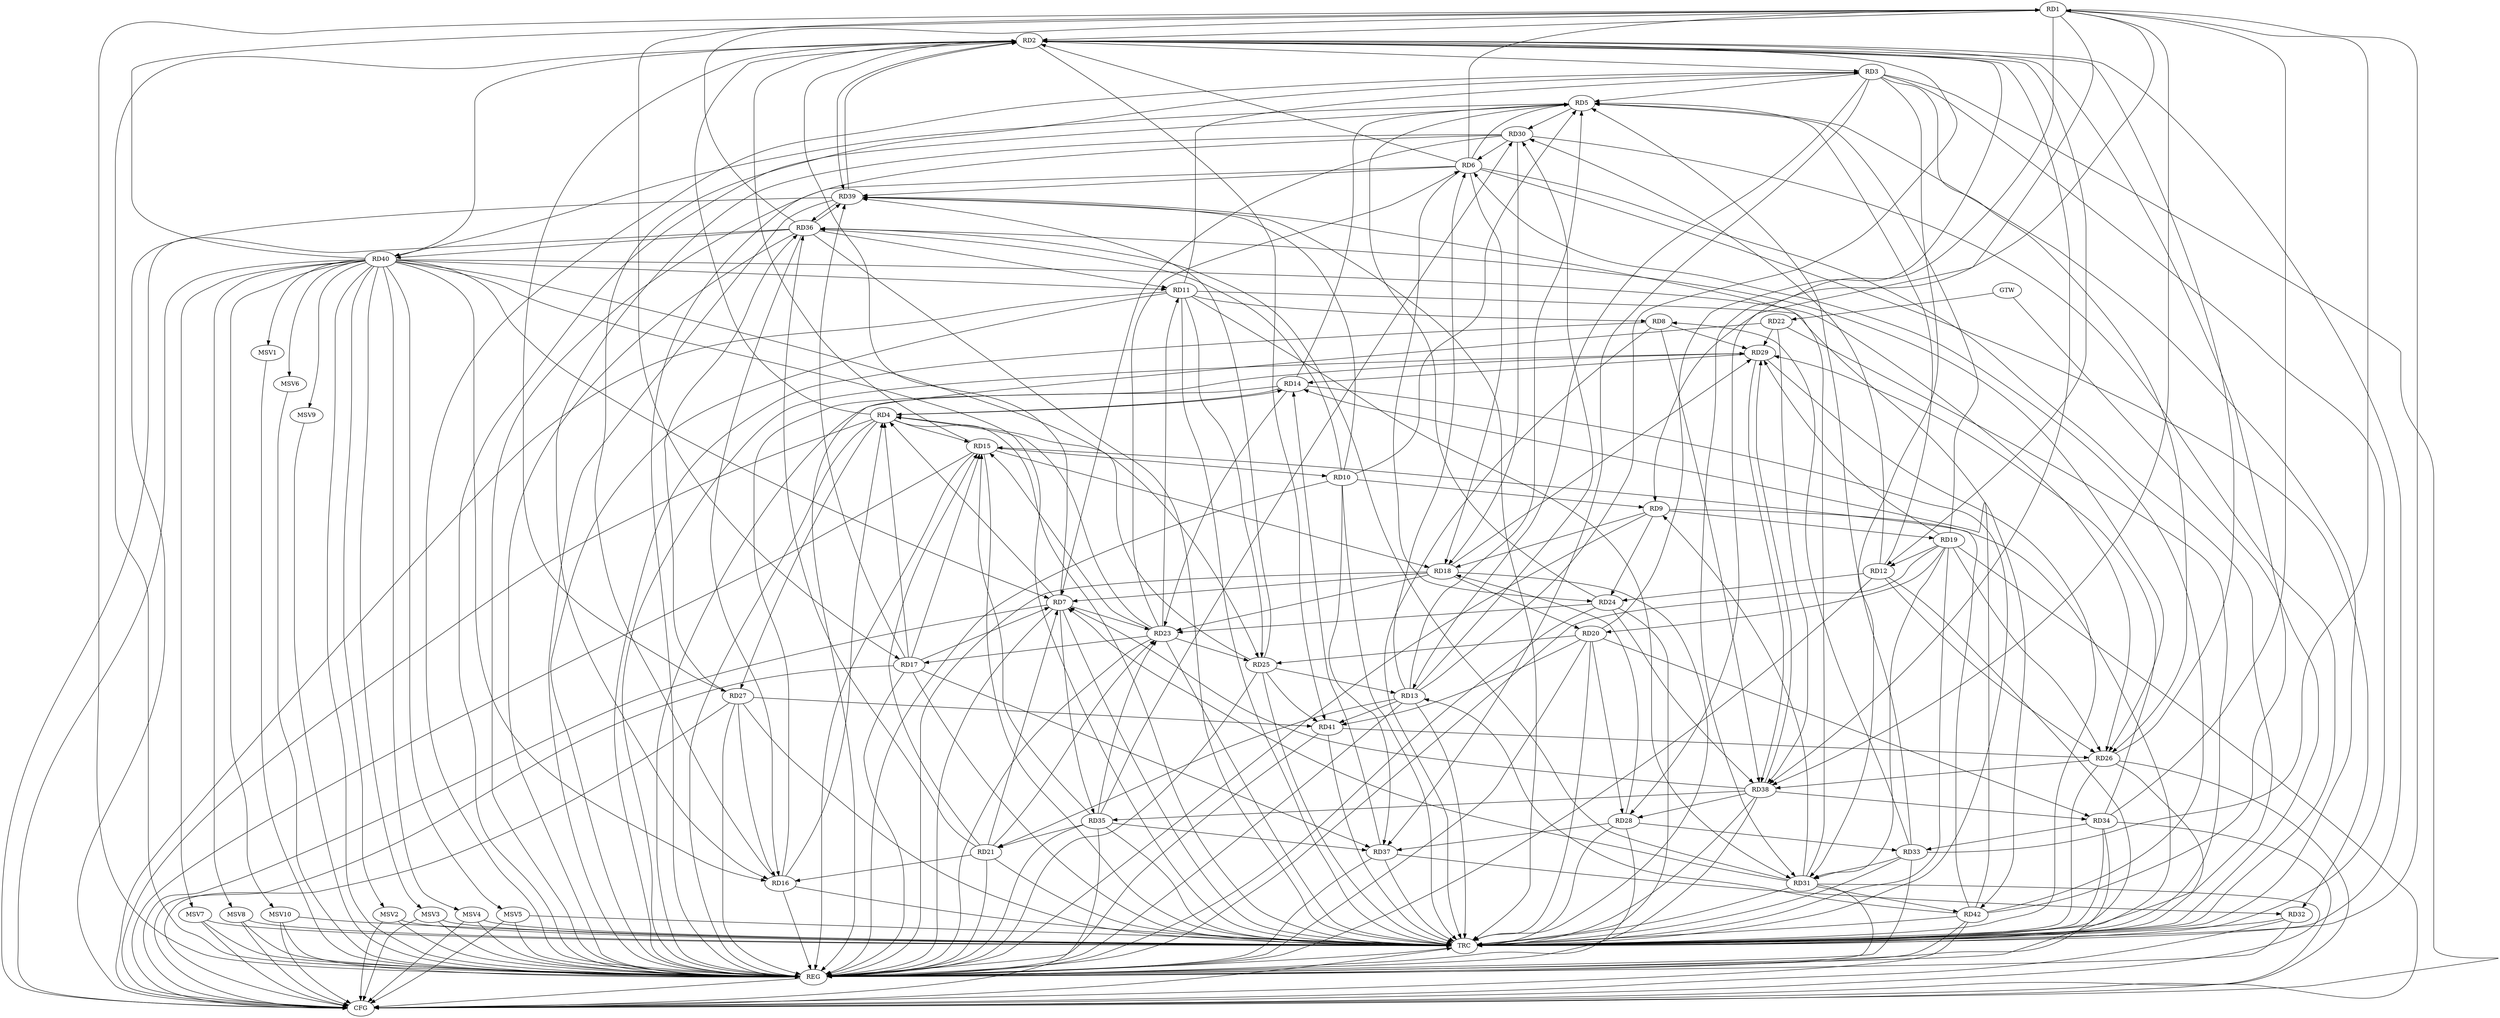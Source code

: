 strict digraph G {
  RD1 [ label="RD1" ];
  RD2 [ label="RD2" ];
  RD3 [ label="RD3" ];
  RD4 [ label="RD4" ];
  RD5 [ label="RD5" ];
  RD6 [ label="RD6" ];
  RD7 [ label="RD7" ];
  RD8 [ label="RD8" ];
  RD9 [ label="RD9" ];
  RD10 [ label="RD10" ];
  RD11 [ label="RD11" ];
  RD12 [ label="RD12" ];
  RD13 [ label="RD13" ];
  RD14 [ label="RD14" ];
  RD15 [ label="RD15" ];
  RD16 [ label="RD16" ];
  RD17 [ label="RD17" ];
  RD18 [ label="RD18" ];
  RD19 [ label="RD19" ];
  RD20 [ label="RD20" ];
  RD21 [ label="RD21" ];
  RD22 [ label="RD22" ];
  RD23 [ label="RD23" ];
  RD24 [ label="RD24" ];
  RD25 [ label="RD25" ];
  RD26 [ label="RD26" ];
  RD27 [ label="RD27" ];
  RD28 [ label="RD28" ];
  RD29 [ label="RD29" ];
  RD30 [ label="RD30" ];
  RD31 [ label="RD31" ];
  RD32 [ label="RD32" ];
  RD33 [ label="RD33" ];
  RD34 [ label="RD34" ];
  RD35 [ label="RD35" ];
  RD36 [ label="RD36" ];
  RD37 [ label="RD37" ];
  RD38 [ label="RD38" ];
  RD39 [ label="RD39" ];
  RD40 [ label="RD40" ];
  RD41 [ label="RD41" ];
  RD42 [ label="RD42" ];
  GTW [ label="GTW" ];
  REG [ label="REG" ];
  CFG [ label="CFG" ];
  TRC [ label="TRC" ];
  MSV1 [ label="MSV1" ];
  MSV2 [ label="MSV2" ];
  MSV3 [ label="MSV3" ];
  MSV4 [ label="MSV4" ];
  MSV5 [ label="MSV5" ];
  MSV6 [ label="MSV6" ];
  MSV7 [ label="MSV7" ];
  MSV8 [ label="MSV8" ];
  MSV9 [ label="MSV9" ];
  MSV10 [ label="MSV10" ];
  RD1 -> RD2;
  RD6 -> RD1;
  RD1 -> RD9;
  RD1 -> RD17;
  RD1 -> RD28;
  RD1 -> RD31;
  RD33 -> RD1;
  RD34 -> RD1;
  RD36 -> RD1;
  RD1 -> RD38;
  RD40 -> RD1;
  RD2 -> RD3;
  RD4 -> RD2;
  RD6 -> RD2;
  RD7 -> RD2;
  RD2 -> RD12;
  RD13 -> RD2;
  RD15 -> RD2;
  RD20 -> RD2;
  RD26 -> RD2;
  RD2 -> RD27;
  RD2 -> RD38;
  RD2 -> RD39;
  RD39 -> RD2;
  RD40 -> RD2;
  RD2 -> RD41;
  RD42 -> RD2;
  RD3 -> RD5;
  RD11 -> RD3;
  RD3 -> RD13;
  RD16 -> RD3;
  RD3 -> RD26;
  RD3 -> RD31;
  RD3 -> RD37;
  RD7 -> RD4;
  RD4 -> RD14;
  RD14 -> RD4;
  RD4 -> RD15;
  RD16 -> RD4;
  RD17 -> RD4;
  RD23 -> RD4;
  RD25 -> RD4;
  RD4 -> RD27;
  RD6 -> RD5;
  RD10 -> RD5;
  RD12 -> RD5;
  RD13 -> RD5;
  RD14 -> RD5;
  RD19 -> RD5;
  RD24 -> RD5;
  RD5 -> RD30;
  RD33 -> RD5;
  RD5 -> RD40;
  RD13 -> RD6;
  RD6 -> RD18;
  RD23 -> RD6;
  RD6 -> RD24;
  RD30 -> RD6;
  RD6 -> RD32;
  RD6 -> RD39;
  RD42 -> RD6;
  RD17 -> RD7;
  RD18 -> RD7;
  RD21 -> RD7;
  RD7 -> RD23;
  RD30 -> RD7;
  RD31 -> RD7;
  RD7 -> RD35;
  RD38 -> RD7;
  RD40 -> RD7;
  RD11 -> RD8;
  RD8 -> RD29;
  RD33 -> RD8;
  RD8 -> RD38;
  RD10 -> RD9;
  RD9 -> RD18;
  RD9 -> RD19;
  RD9 -> RD24;
  RD31 -> RD9;
  RD15 -> RD10;
  RD10 -> RD36;
  RD10 -> RD37;
  RD10 -> RD39;
  RD23 -> RD11;
  RD11 -> RD25;
  RD11 -> RD31;
  RD36 -> RD11;
  RD40 -> RD11;
  RD11 -> RD42;
  RD19 -> RD12;
  RD12 -> RD24;
  RD12 -> RD26;
  RD12 -> RD30;
  RD13 -> RD21;
  RD25 -> RD13;
  RD13 -> RD30;
  RD13 -> RD41;
  RD42 -> RD13;
  RD14 -> RD23;
  RD29 -> RD14;
  RD37 -> RD14;
  RD42 -> RD14;
  RD17 -> RD15;
  RD15 -> RD18;
  RD21 -> RD15;
  RD23 -> RD15;
  RD35 -> RD15;
  RD42 -> RD15;
  RD21 -> RD16;
  RD27 -> RD16;
  RD16 -> RD29;
  RD30 -> RD16;
  RD36 -> RD16;
  RD40 -> RD16;
  RD23 -> RD17;
  RD17 -> RD37;
  RD17 -> RD39;
  RD18 -> RD20;
  RD18 -> RD23;
  RD28 -> RD18;
  RD18 -> RD29;
  RD30 -> RD18;
  RD19 -> RD20;
  RD19 -> RD26;
  RD19 -> RD29;
  RD19 -> RD31;
  RD20 -> RD25;
  RD20 -> RD28;
  RD20 -> RD34;
  RD20 -> RD41;
  RD21 -> RD23;
  RD35 -> RD21;
  RD21 -> RD36;
  RD22 -> RD29;
  RD22 -> RD38;
  RD24 -> RD23;
  RD23 -> RD25;
  RD35 -> RD23;
  RD24 -> RD38;
  RD25 -> RD39;
  RD40 -> RD25;
  RD25 -> RD41;
  RD36 -> RD26;
  RD26 -> RD38;
  RD40 -> RD26;
  RD41 -> RD26;
  RD27 -> RD36;
  RD27 -> RD41;
  RD28 -> RD33;
  RD28 -> RD37;
  RD38 -> RD28;
  RD34 -> RD29;
  RD29 -> RD38;
  RD38 -> RD29;
  RD35 -> RD30;
  RD33 -> RD31;
  RD31 -> RD36;
  RD31 -> RD39;
  RD31 -> RD42;
  RD37 -> RD32;
  RD34 -> RD33;
  RD38 -> RD34;
  RD35 -> RD37;
  RD38 -> RD35;
  RD36 -> RD39;
  RD39 -> RD36;
  RD36 -> RD40;
  GTW -> RD22;
  RD1 -> REG;
  RD2 -> REG;
  RD3 -> REG;
  RD4 -> REG;
  RD5 -> REG;
  RD6 -> REG;
  RD7 -> REG;
  RD8 -> REG;
  RD9 -> REG;
  RD10 -> REG;
  RD11 -> REG;
  RD12 -> REG;
  RD13 -> REG;
  RD14 -> REG;
  RD15 -> REG;
  RD16 -> REG;
  RD17 -> REG;
  RD18 -> REG;
  RD19 -> REG;
  RD20 -> REG;
  RD21 -> REG;
  RD22 -> REG;
  RD23 -> REG;
  RD24 -> REG;
  RD25 -> REG;
  RD26 -> REG;
  RD27 -> REG;
  RD28 -> REG;
  RD29 -> REG;
  RD30 -> REG;
  RD31 -> REG;
  RD32 -> REG;
  RD33 -> REG;
  RD34 -> REG;
  RD35 -> REG;
  RD36 -> REG;
  RD37 -> REG;
  RD38 -> REG;
  RD39 -> REG;
  RD40 -> REG;
  RD41 -> REG;
  RD42 -> REG;
  RD4 -> CFG;
  RD7 -> CFG;
  RD3 -> CFG;
  RD27 -> CFG;
  RD17 -> CFG;
  RD35 -> CFG;
  RD31 -> CFG;
  RD34 -> CFG;
  RD36 -> CFG;
  RD42 -> CFG;
  RD15 -> CFG;
  RD19 -> CFG;
  RD39 -> CFG;
  RD26 -> CFG;
  RD40 -> CFG;
  RD32 -> CFG;
  RD11 -> CFG;
  REG -> CFG;
  RD1 -> TRC;
  RD2 -> TRC;
  RD3 -> TRC;
  RD4 -> TRC;
  RD5 -> TRC;
  RD6 -> TRC;
  RD7 -> TRC;
  RD8 -> TRC;
  RD9 -> TRC;
  RD10 -> TRC;
  RD11 -> TRC;
  RD12 -> TRC;
  RD13 -> TRC;
  RD14 -> TRC;
  RD15 -> TRC;
  RD16 -> TRC;
  RD17 -> TRC;
  RD18 -> TRC;
  RD19 -> TRC;
  RD20 -> TRC;
  RD21 -> TRC;
  RD22 -> TRC;
  RD23 -> TRC;
  RD24 -> TRC;
  RD25 -> TRC;
  RD26 -> TRC;
  RD27 -> TRC;
  RD28 -> TRC;
  RD29 -> TRC;
  RD30 -> TRC;
  RD31 -> TRC;
  RD32 -> TRC;
  RD33 -> TRC;
  RD34 -> TRC;
  RD35 -> TRC;
  RD36 -> TRC;
  RD37 -> TRC;
  RD38 -> TRC;
  RD39 -> TRC;
  RD40 -> TRC;
  RD41 -> TRC;
  RD42 -> TRC;
  GTW -> TRC;
  CFG -> TRC;
  TRC -> REG;
  RD40 -> MSV1;
  RD40 -> MSV2;
  RD40 -> MSV3;
  RD40 -> MSV4;
  RD40 -> MSV5;
  RD40 -> MSV6;
  MSV1 -> REG;
  MSV2 -> REG;
  MSV2 -> TRC;
  MSV2 -> CFG;
  MSV3 -> REG;
  MSV3 -> TRC;
  MSV3 -> CFG;
  MSV4 -> REG;
  MSV4 -> TRC;
  MSV4 -> CFG;
  MSV5 -> REG;
  MSV5 -> TRC;
  MSV5 -> CFG;
  MSV6 -> REG;
  RD40 -> MSV7;
  MSV7 -> REG;
  MSV7 -> TRC;
  MSV7 -> CFG;
  RD40 -> MSV8;
  MSV8 -> REG;
  MSV8 -> TRC;
  MSV8 -> CFG;
  RD40 -> MSV9;
  RD40 -> MSV10;
  MSV9 -> REG;
  MSV10 -> REG;
  MSV10 -> TRC;
  MSV10 -> CFG;
}
